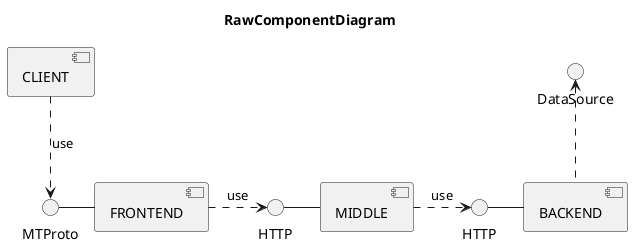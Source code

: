 @startuml
title RawComponentDiagram
skinparam backgroundColor #FFFFFF
component CLIENT
component FRONTEND
component MIDDLE
component BACKEND
interface "HTTP" as proto
CLIENT ..> MTProto : use
MTProto - FRONTEND
FRONTEND .> HTTP : use
HTTP - MIDDLE
MIDDLE .> proto : use
proto - BACKEND
BACKEND -u.> DataSource
@enduml
